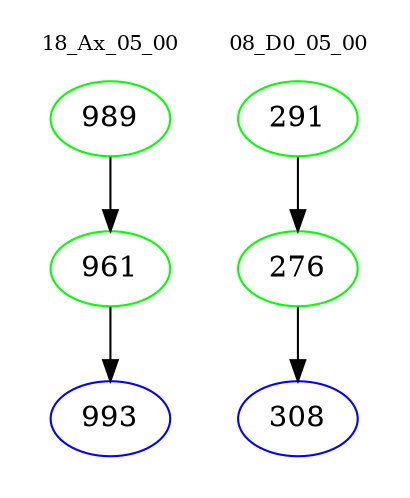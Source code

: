 digraph{
subgraph cluster_0 {
color = white
label = "18_Ax_05_00";
fontsize=10;
T0_989 [label="989", color="green"]
T0_989 -> T0_961 [color="black"]
T0_961 [label="961", color="green"]
T0_961 -> T0_993 [color="black"]
T0_993 [label="993", color="blue"]
}
subgraph cluster_1 {
color = white
label = "08_D0_05_00";
fontsize=10;
T1_291 [label="291", color="green"]
T1_291 -> T1_276 [color="black"]
T1_276 [label="276", color="green"]
T1_276 -> T1_308 [color="black"]
T1_308 [label="308", color="blue"]
}
}
